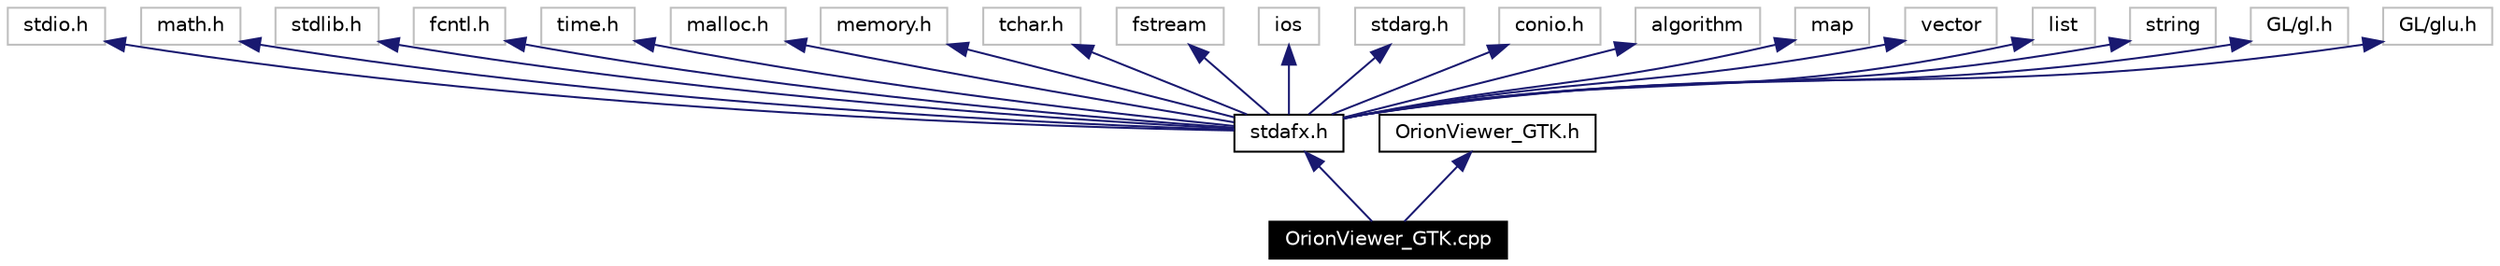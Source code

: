 digraph inheritance
{
  Node0 [shape="box",label="OrionViewer_GTK.cpp",fontsize=10,height=0.2,width=0.4,fontname="Helvetica",color="black",style="filled" fontcolor="white"];
  Node1 -> Node0 [dir=back,color="midnightblue",fontsize=10,style="solid",fontname="Helvetica"];
  Node1 [shape="box",label="stdafx.h",fontsize=10,height=0.2,width=0.4,fontname="Helvetica",color="black",URL="$stdafx_8h.html"];
  Node2 -> Node1 [dir=back,color="midnightblue",fontsize=10,style="solid",fontname="Helvetica"];
  Node2 [shape="box",label="stdio.h",fontsize=10,height=0.2,width=0.4,fontname="Helvetica",color="grey75"];
  Node3 -> Node1 [dir=back,color="midnightblue",fontsize=10,style="solid",fontname="Helvetica"];
  Node3 [shape="box",label="math.h",fontsize=10,height=0.2,width=0.4,fontname="Helvetica",color="grey75"];
  Node4 -> Node1 [dir=back,color="midnightblue",fontsize=10,style="solid",fontname="Helvetica"];
  Node4 [shape="box",label="stdlib.h",fontsize=10,height=0.2,width=0.4,fontname="Helvetica",color="grey75"];
  Node5 -> Node1 [dir=back,color="midnightblue",fontsize=10,style="solid",fontname="Helvetica"];
  Node5 [shape="box",label="fcntl.h",fontsize=10,height=0.2,width=0.4,fontname="Helvetica",color="grey75"];
  Node6 -> Node1 [dir=back,color="midnightblue",fontsize=10,style="solid",fontname="Helvetica"];
  Node6 [shape="box",label="time.h",fontsize=10,height=0.2,width=0.4,fontname="Helvetica",color="grey75"];
  Node7 -> Node1 [dir=back,color="midnightblue",fontsize=10,style="solid",fontname="Helvetica"];
  Node7 [shape="box",label="malloc.h",fontsize=10,height=0.2,width=0.4,fontname="Helvetica",color="grey75"];
  Node8 -> Node1 [dir=back,color="midnightblue",fontsize=10,style="solid",fontname="Helvetica"];
  Node8 [shape="box",label="memory.h",fontsize=10,height=0.2,width=0.4,fontname="Helvetica",color="grey75"];
  Node9 -> Node1 [dir=back,color="midnightblue",fontsize=10,style="solid",fontname="Helvetica"];
  Node9 [shape="box",label="tchar.h",fontsize=10,height=0.2,width=0.4,fontname="Helvetica",color="grey75"];
  Node10 -> Node1 [dir=back,color="midnightblue",fontsize=10,style="solid",fontname="Helvetica"];
  Node10 [shape="box",label="fstream",fontsize=10,height=0.2,width=0.4,fontname="Helvetica",color="grey75"];
  Node11 -> Node1 [dir=back,color="midnightblue",fontsize=10,style="solid",fontname="Helvetica"];
  Node11 [shape="box",label="ios",fontsize=10,height=0.2,width=0.4,fontname="Helvetica",color="grey75"];
  Node12 -> Node1 [dir=back,color="midnightblue",fontsize=10,style="solid",fontname="Helvetica"];
  Node12 [shape="box",label="stdarg.h",fontsize=10,height=0.2,width=0.4,fontname="Helvetica",color="grey75"];
  Node13 -> Node1 [dir=back,color="midnightblue",fontsize=10,style="solid",fontname="Helvetica"];
  Node13 [shape="box",label="conio.h",fontsize=10,height=0.2,width=0.4,fontname="Helvetica",color="grey75"];
  Node14 -> Node1 [dir=back,color="midnightblue",fontsize=10,style="solid",fontname="Helvetica"];
  Node14 [shape="box",label="algorithm",fontsize=10,height=0.2,width=0.4,fontname="Helvetica",color="grey75"];
  Node15 -> Node1 [dir=back,color="midnightblue",fontsize=10,style="solid",fontname="Helvetica"];
  Node15 [shape="box",label="map",fontsize=10,height=0.2,width=0.4,fontname="Helvetica",color="grey75"];
  Node16 -> Node1 [dir=back,color="midnightblue",fontsize=10,style="solid",fontname="Helvetica"];
  Node16 [shape="box",label="vector",fontsize=10,height=0.2,width=0.4,fontname="Helvetica",color="grey75"];
  Node17 -> Node1 [dir=back,color="midnightblue",fontsize=10,style="solid",fontname="Helvetica"];
  Node17 [shape="box",label="list",fontsize=10,height=0.2,width=0.4,fontname="Helvetica",color="grey75"];
  Node18 -> Node1 [dir=back,color="midnightblue",fontsize=10,style="solid",fontname="Helvetica"];
  Node18 [shape="box",label="string",fontsize=10,height=0.2,width=0.4,fontname="Helvetica",color="grey75"];
  Node19 -> Node1 [dir=back,color="midnightblue",fontsize=10,style="solid",fontname="Helvetica"];
  Node19 [shape="box",label="GL/gl.h",fontsize=10,height=0.2,width=0.4,fontname="Helvetica",color="grey75"];
  Node20 -> Node1 [dir=back,color="midnightblue",fontsize=10,style="solid",fontname="Helvetica"];
  Node20 [shape="box",label="GL/glu.h",fontsize=10,height=0.2,width=0.4,fontname="Helvetica",color="grey75"];
  Node21 -> Node0 [dir=back,color="midnightblue",fontsize=10,style="solid",fontname="Helvetica"];
  Node21 [shape="box",label="OrionViewer_GTK.h",fontsize=10,height=0.2,width=0.4,fontname="Helvetica",color="black",URL="$OrionViewer__GTK_8h.html"];
}
